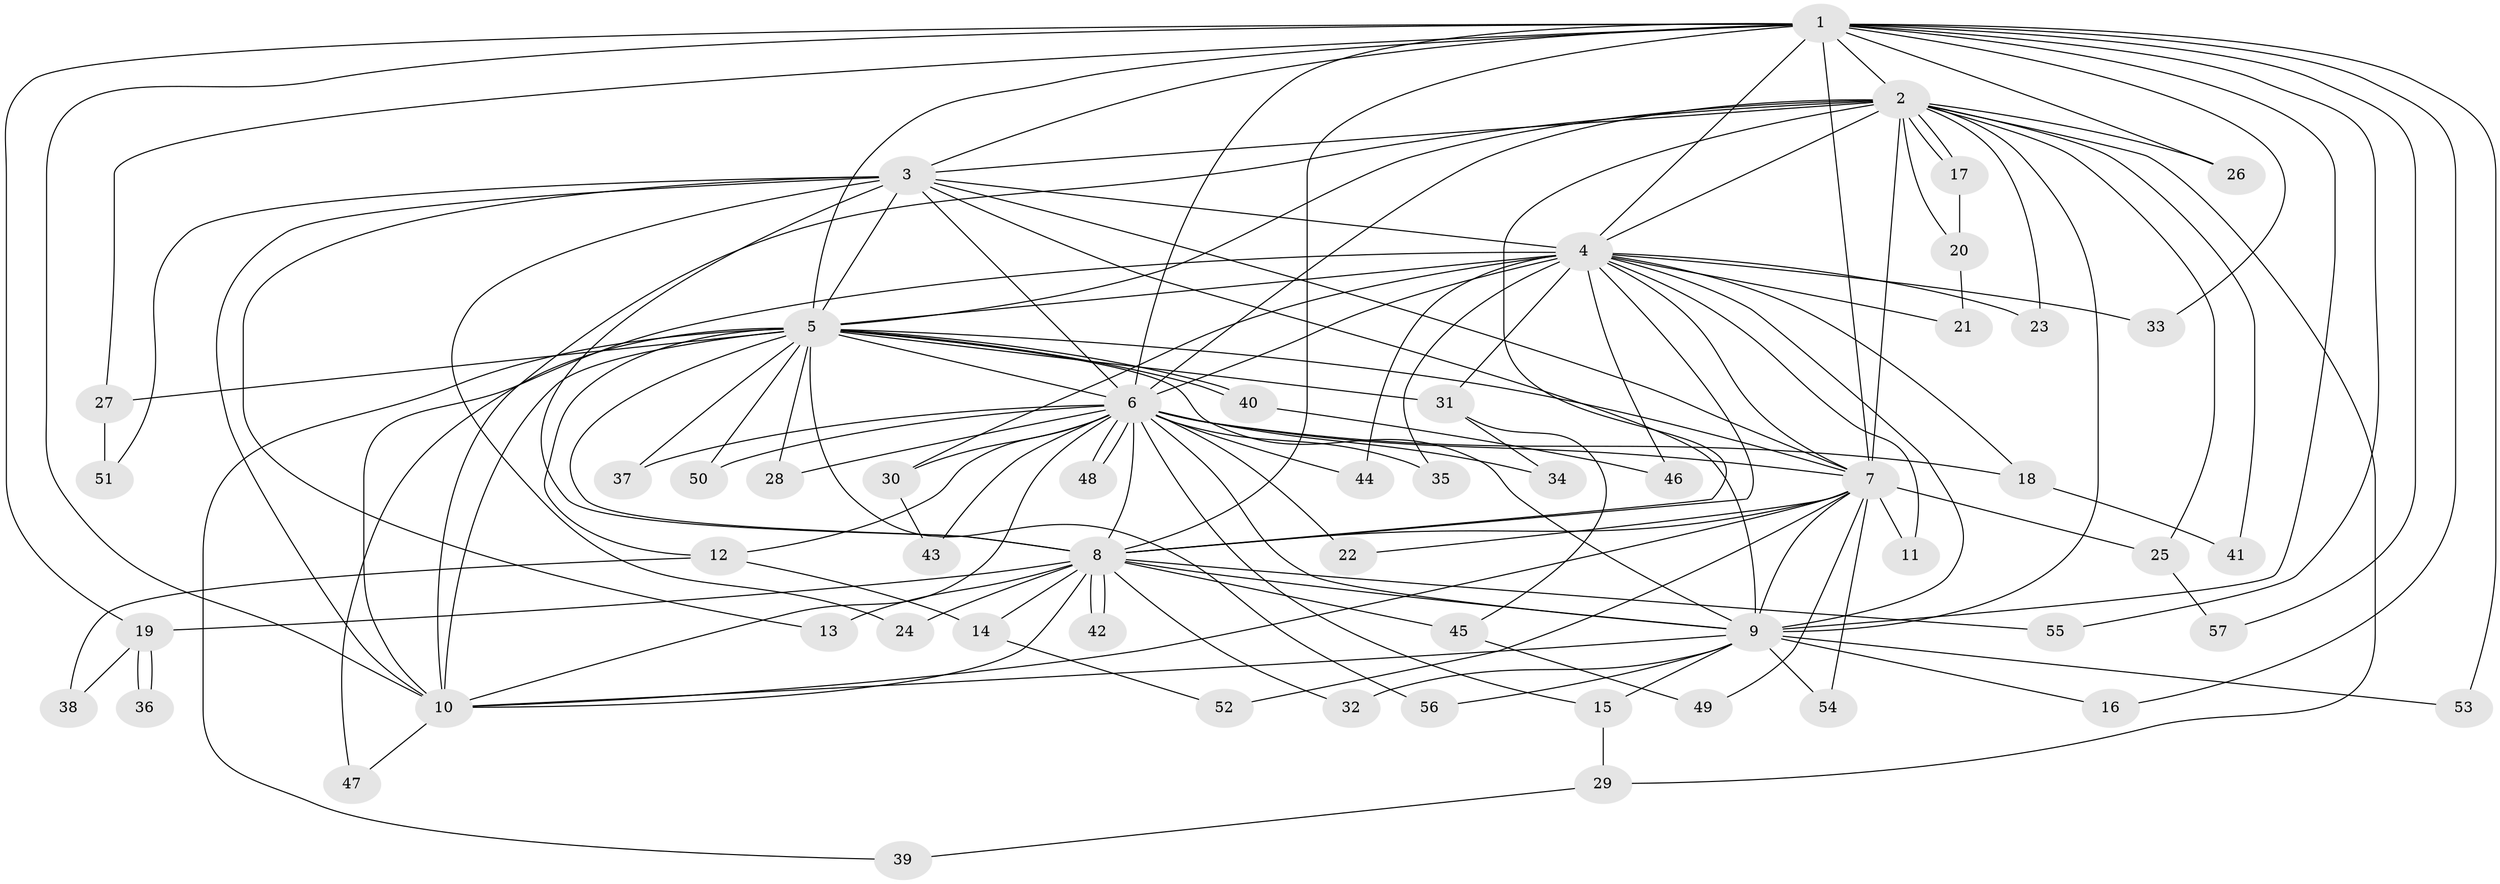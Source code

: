 // coarse degree distribution, {5: 0.03571428571428571, 2: 0.2857142857142857, 1: 0.6071428571428571, 14: 0.03571428571428571, 18: 0.03571428571428571}
// Generated by graph-tools (version 1.1) at 2025/48/03/04/25 21:48:26]
// undirected, 57 vertices, 139 edges
graph export_dot {
graph [start="1"]
  node [color=gray90,style=filled];
  1;
  2;
  3;
  4;
  5;
  6;
  7;
  8;
  9;
  10;
  11;
  12;
  13;
  14;
  15;
  16;
  17;
  18;
  19;
  20;
  21;
  22;
  23;
  24;
  25;
  26;
  27;
  28;
  29;
  30;
  31;
  32;
  33;
  34;
  35;
  36;
  37;
  38;
  39;
  40;
  41;
  42;
  43;
  44;
  45;
  46;
  47;
  48;
  49;
  50;
  51;
  52;
  53;
  54;
  55;
  56;
  57;
  1 -- 2;
  1 -- 3;
  1 -- 4;
  1 -- 5;
  1 -- 6;
  1 -- 7;
  1 -- 8;
  1 -- 9;
  1 -- 10;
  1 -- 16;
  1 -- 19;
  1 -- 26;
  1 -- 27;
  1 -- 33;
  1 -- 53;
  1 -- 55;
  1 -- 57;
  2 -- 3;
  2 -- 4;
  2 -- 5;
  2 -- 6;
  2 -- 7;
  2 -- 8;
  2 -- 9;
  2 -- 10;
  2 -- 17;
  2 -- 17;
  2 -- 20;
  2 -- 23;
  2 -- 25;
  2 -- 26;
  2 -- 29;
  2 -- 41;
  3 -- 4;
  3 -- 5;
  3 -- 6;
  3 -- 7;
  3 -- 8;
  3 -- 9;
  3 -- 10;
  3 -- 13;
  3 -- 24;
  3 -- 51;
  4 -- 5;
  4 -- 6;
  4 -- 7;
  4 -- 8;
  4 -- 9;
  4 -- 10;
  4 -- 11;
  4 -- 18;
  4 -- 21;
  4 -- 23;
  4 -- 30;
  4 -- 31;
  4 -- 33;
  4 -- 35;
  4 -- 44;
  4 -- 46;
  5 -- 6;
  5 -- 7;
  5 -- 8;
  5 -- 9;
  5 -- 10;
  5 -- 12;
  5 -- 27;
  5 -- 28;
  5 -- 31;
  5 -- 37;
  5 -- 39;
  5 -- 40;
  5 -- 40;
  5 -- 47;
  5 -- 50;
  5 -- 56;
  6 -- 7;
  6 -- 8;
  6 -- 9;
  6 -- 10;
  6 -- 12;
  6 -- 15;
  6 -- 18;
  6 -- 22;
  6 -- 28;
  6 -- 30;
  6 -- 34;
  6 -- 35;
  6 -- 37;
  6 -- 43;
  6 -- 44;
  6 -- 48;
  6 -- 48;
  6 -- 50;
  7 -- 8;
  7 -- 9;
  7 -- 10;
  7 -- 11;
  7 -- 22;
  7 -- 25;
  7 -- 49;
  7 -- 52;
  7 -- 54;
  8 -- 9;
  8 -- 10;
  8 -- 13;
  8 -- 14;
  8 -- 19;
  8 -- 24;
  8 -- 32;
  8 -- 42;
  8 -- 42;
  8 -- 45;
  8 -- 55;
  9 -- 10;
  9 -- 15;
  9 -- 16;
  9 -- 32;
  9 -- 53;
  9 -- 54;
  9 -- 56;
  10 -- 47;
  12 -- 14;
  12 -- 38;
  14 -- 52;
  15 -- 29;
  17 -- 20;
  18 -- 41;
  19 -- 36;
  19 -- 36;
  19 -- 38;
  20 -- 21;
  25 -- 57;
  27 -- 51;
  29 -- 39;
  30 -- 43;
  31 -- 34;
  31 -- 45;
  40 -- 46;
  45 -- 49;
}
